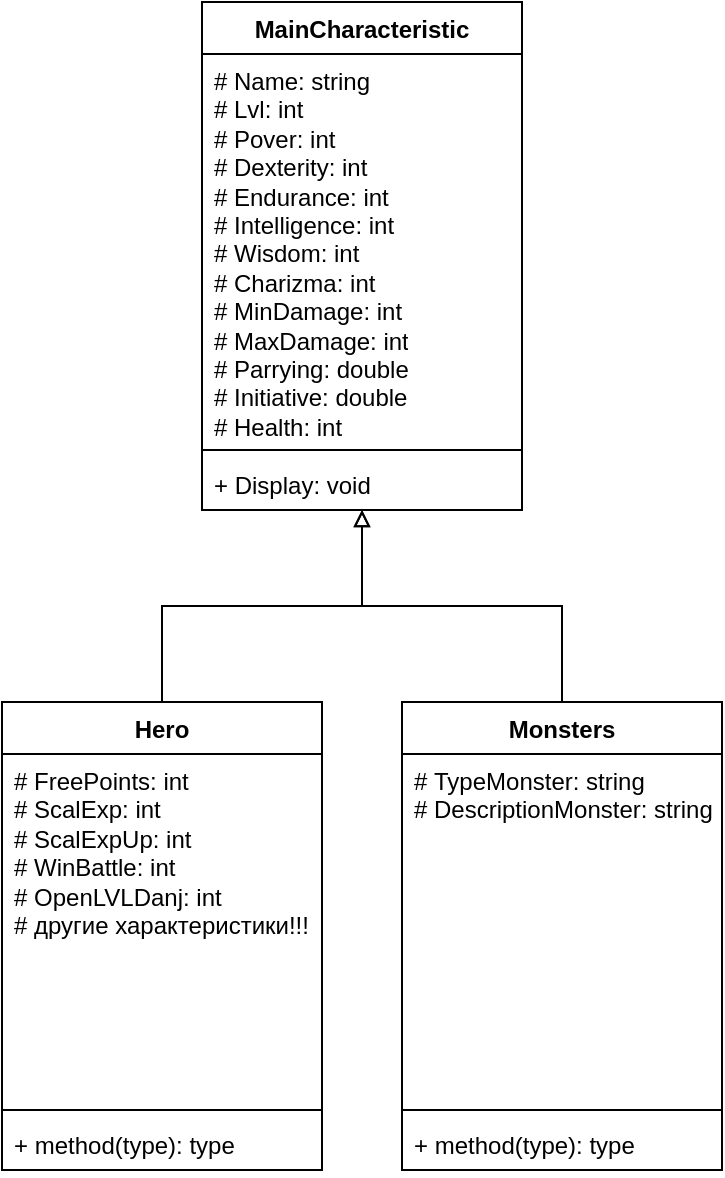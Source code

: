 <mxfile version="24.7.16">
  <diagram name="Страница — 1" id="6kUh5_Lvm864eDg3oIyR">
    <mxGraphModel dx="1380" dy="747" grid="1" gridSize="10" guides="1" tooltips="1" connect="1" arrows="1" fold="1" page="1" pageScale="1" pageWidth="827" pageHeight="1169" math="0" shadow="0">
      <root>
        <mxCell id="0" />
        <mxCell id="1" parent="0" />
        <mxCell id="f9pO6oBAHYX9QNbzXk51-1" value="MainCharacteristic" style="swimlane;fontStyle=1;align=center;verticalAlign=top;childLayout=stackLayout;horizontal=1;startSize=26;horizontalStack=0;resizeParent=1;resizeParentMax=0;resizeLast=0;collapsible=1;marginBottom=0;whiteSpace=wrap;html=1;" vertex="1" parent="1">
          <mxGeometry x="340" y="30" width="160" height="254" as="geometry">
            <mxRectangle x="330" y="340" width="100" height="30" as="alternateBounds" />
          </mxGeometry>
        </mxCell>
        <mxCell id="f9pO6oBAHYX9QNbzXk51-2" value="# Name: string&lt;div&gt;# Lvl: int&lt;/div&gt;&lt;div&gt;# Pover: int&lt;/div&gt;&lt;div&gt;#&amp;nbsp;Dexterity: int&lt;/div&gt;&lt;div&gt;#&amp;nbsp;Endurance: int&lt;/div&gt;&lt;div&gt;#&amp;nbsp;Intelligence: int&lt;/div&gt;&lt;div&gt;#&amp;nbsp;Wisdom: int&lt;/div&gt;&lt;div&gt;#&amp;nbsp;Charizma: int&lt;/div&gt;&lt;div&gt;#&amp;nbsp;MinDamage: int&lt;/div&gt;&lt;div&gt;#&amp;nbsp;MaxDamage: int&lt;/div&gt;&lt;div&gt;#&amp;nbsp;Parrying: double&lt;/div&gt;&lt;div&gt;#&amp;nbsp;Initiative: double&lt;/div&gt;&lt;div&gt;#&amp;nbsp;Health: int&lt;/div&gt;" style="text;strokeColor=none;fillColor=none;align=left;verticalAlign=top;spacingLeft=4;spacingRight=4;overflow=hidden;rotatable=0;points=[[0,0.5],[1,0.5]];portConstraint=eastwest;whiteSpace=wrap;html=1;" vertex="1" parent="f9pO6oBAHYX9QNbzXk51-1">
          <mxGeometry y="26" width="160" height="194" as="geometry" />
        </mxCell>
        <mxCell id="f9pO6oBAHYX9QNbzXk51-3" value="" style="line;strokeWidth=1;fillColor=none;align=left;verticalAlign=middle;spacingTop=-1;spacingLeft=3;spacingRight=3;rotatable=0;labelPosition=right;points=[];portConstraint=eastwest;strokeColor=inherit;" vertex="1" parent="f9pO6oBAHYX9QNbzXk51-1">
          <mxGeometry y="220" width="160" height="8" as="geometry" />
        </mxCell>
        <mxCell id="f9pO6oBAHYX9QNbzXk51-4" value="+ Display: void" style="text;strokeColor=none;fillColor=none;align=left;verticalAlign=top;spacingLeft=4;spacingRight=4;overflow=hidden;rotatable=0;points=[[0,0.5],[1,0.5]];portConstraint=eastwest;whiteSpace=wrap;html=1;" vertex="1" parent="f9pO6oBAHYX9QNbzXk51-1">
          <mxGeometry y="228" width="160" height="26" as="geometry" />
        </mxCell>
        <mxCell id="f9pO6oBAHYX9QNbzXk51-13" style="edgeStyle=orthogonalEdgeStyle;rounded=0;orthogonalLoop=1;jettySize=auto;html=1;endArrow=block;endFill=0;" edge="1" parent="1" source="f9pO6oBAHYX9QNbzXk51-5" target="f9pO6oBAHYX9QNbzXk51-1">
          <mxGeometry relative="1" as="geometry" />
        </mxCell>
        <mxCell id="f9pO6oBAHYX9QNbzXk51-5" value="Hero" style="swimlane;fontStyle=1;align=center;verticalAlign=top;childLayout=stackLayout;horizontal=1;startSize=26;horizontalStack=0;resizeParent=1;resizeParentMax=0;resizeLast=0;collapsible=1;marginBottom=0;whiteSpace=wrap;html=1;" vertex="1" parent="1">
          <mxGeometry x="240" y="380" width="160" height="234" as="geometry" />
        </mxCell>
        <mxCell id="f9pO6oBAHYX9QNbzXk51-6" value="#&amp;nbsp;FreePoints: int&lt;div&gt;#&amp;nbsp;ScalExp: int&lt;/div&gt;&lt;div&gt;#&amp;nbsp;ScalExpUp: int&lt;/div&gt;&lt;div&gt;#&amp;nbsp;WinBattle: int&lt;/div&gt;&lt;div&gt;# OpenLVLDanj: int&lt;br&gt;&lt;/div&gt;&lt;div&gt;# другие характеристики!!!&lt;/div&gt;" style="text;strokeColor=none;fillColor=none;align=left;verticalAlign=top;spacingLeft=4;spacingRight=4;overflow=hidden;rotatable=0;points=[[0,0.5],[1,0.5]];portConstraint=eastwest;whiteSpace=wrap;html=1;" vertex="1" parent="f9pO6oBAHYX9QNbzXk51-5">
          <mxGeometry y="26" width="160" height="174" as="geometry" />
        </mxCell>
        <mxCell id="f9pO6oBAHYX9QNbzXk51-7" value="" style="line;strokeWidth=1;fillColor=none;align=left;verticalAlign=middle;spacingTop=-1;spacingLeft=3;spacingRight=3;rotatable=0;labelPosition=right;points=[];portConstraint=eastwest;strokeColor=inherit;" vertex="1" parent="f9pO6oBAHYX9QNbzXk51-5">
          <mxGeometry y="200" width="160" height="8" as="geometry" />
        </mxCell>
        <mxCell id="f9pO6oBAHYX9QNbzXk51-8" value="+ method(type): type" style="text;strokeColor=none;fillColor=none;align=left;verticalAlign=top;spacingLeft=4;spacingRight=4;overflow=hidden;rotatable=0;points=[[0,0.5],[1,0.5]];portConstraint=eastwest;whiteSpace=wrap;html=1;" vertex="1" parent="f9pO6oBAHYX9QNbzXk51-5">
          <mxGeometry y="208" width="160" height="26" as="geometry" />
        </mxCell>
        <mxCell id="f9pO6oBAHYX9QNbzXk51-14" style="edgeStyle=orthogonalEdgeStyle;rounded=0;orthogonalLoop=1;jettySize=auto;html=1;endArrow=block;endFill=0;" edge="1" parent="1" source="f9pO6oBAHYX9QNbzXk51-9" target="f9pO6oBAHYX9QNbzXk51-1">
          <mxGeometry relative="1" as="geometry" />
        </mxCell>
        <mxCell id="f9pO6oBAHYX9QNbzXk51-9" value="Monsters" style="swimlane;fontStyle=1;align=center;verticalAlign=top;childLayout=stackLayout;horizontal=1;startSize=26;horizontalStack=0;resizeParent=1;resizeParentMax=0;resizeLast=0;collapsible=1;marginBottom=0;whiteSpace=wrap;html=1;" vertex="1" parent="1">
          <mxGeometry x="440" y="380" width="160" height="234" as="geometry" />
        </mxCell>
        <mxCell id="f9pO6oBAHYX9QNbzXk51-10" value="&lt;div&gt;#&amp;nbsp;TypeMonster: string&lt;/div&gt;&lt;div&gt;#&amp;nbsp;DescriptionMonster: string&lt;/div&gt;" style="text;strokeColor=none;fillColor=none;align=left;verticalAlign=top;spacingLeft=4;spacingRight=4;overflow=hidden;rotatable=0;points=[[0,0.5],[1,0.5]];portConstraint=eastwest;whiteSpace=wrap;html=1;" vertex="1" parent="f9pO6oBAHYX9QNbzXk51-9">
          <mxGeometry y="26" width="160" height="174" as="geometry" />
        </mxCell>
        <mxCell id="f9pO6oBAHYX9QNbzXk51-11" value="" style="line;strokeWidth=1;fillColor=none;align=left;verticalAlign=middle;spacingTop=-1;spacingLeft=3;spacingRight=3;rotatable=0;labelPosition=right;points=[];portConstraint=eastwest;strokeColor=inherit;" vertex="1" parent="f9pO6oBAHYX9QNbzXk51-9">
          <mxGeometry y="200" width="160" height="8" as="geometry" />
        </mxCell>
        <mxCell id="f9pO6oBAHYX9QNbzXk51-12" value="+ method(type): type" style="text;strokeColor=none;fillColor=none;align=left;verticalAlign=top;spacingLeft=4;spacingRight=4;overflow=hidden;rotatable=0;points=[[0,0.5],[1,0.5]];portConstraint=eastwest;whiteSpace=wrap;html=1;" vertex="1" parent="f9pO6oBAHYX9QNbzXk51-9">
          <mxGeometry y="208" width="160" height="26" as="geometry" />
        </mxCell>
      </root>
    </mxGraphModel>
  </diagram>
</mxfile>
